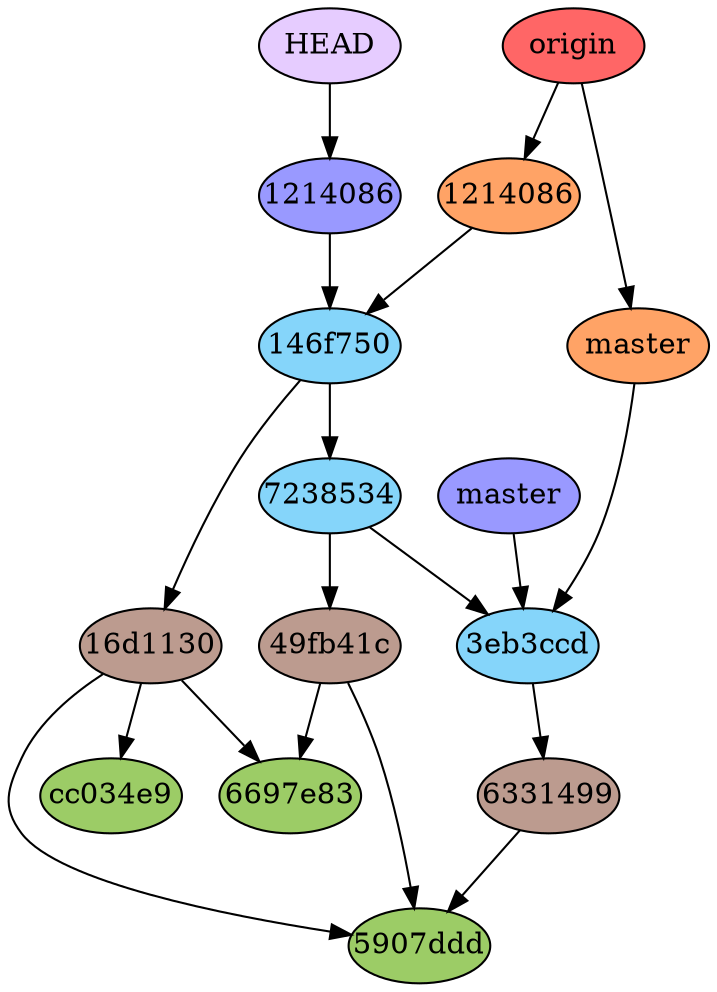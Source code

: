 digraph auto {
	graph [bgcolor=transparent]
	node [fixedsize=true style=filled width=0.95]
	"5907ddd274c5fd69b32b7f0cd5657a7b5cec3b62" [label="5907ddd" fillcolor="#9ccc66"]
	"6697e83905400df7ca57b032c8463c3de11803e0" [label="6697e83" fillcolor="#9ccc66"]
	cc034e9d34b499117e489861b7b370e33b15a25f [label=cc034e9 fillcolor="#9ccc66"]
	"16d113036390404eb2b817bfdcdf90799a38148e" [label="16d1130" fillcolor="#bc9b8f"]
	"16d113036390404eb2b817bfdcdf90799a38148e" -> "5907ddd274c5fd69b32b7f0cd5657a7b5cec3b62"
	"16d113036390404eb2b817bfdcdf90799a38148e" -> "6697e83905400df7ca57b032c8463c3de11803e0"
	"16d113036390404eb2b817bfdcdf90799a38148e" -> cc034e9d34b499117e489861b7b370e33b15a25f
	"49fb41c7000e0bab6bb4235836e79a52228b6af4" [label="49fb41c" fillcolor="#bc9b8f"]
	"49fb41c7000e0bab6bb4235836e79a52228b6af4" -> "5907ddd274c5fd69b32b7f0cd5657a7b5cec3b62"
	"49fb41c7000e0bab6bb4235836e79a52228b6af4" -> "6697e83905400df7ca57b032c8463c3de11803e0"
	"6331499289e20a9defac596468e3aad54ea0ed32" [label=6331499 fillcolor="#bc9b8f"]
	"6331499289e20a9defac596468e3aad54ea0ed32" -> "5907ddd274c5fd69b32b7f0cd5657a7b5cec3b62"
	"146f750d68928aabe147638d31ce0966695f2313" [label="146f750" fillcolor="#85d5fa"]
	"146f750d68928aabe147638d31ce0966695f2313" -> "16d113036390404eb2b817bfdcdf90799a38148e"
	"146f750d68928aabe147638d31ce0966695f2313" -> "7238534fdcb72278f495c2af5d78de0083af51a4"
	"3eb3ccdf09759e63532a10105584e8b9d686213e" [label="3eb3ccd" fillcolor="#85d5fa"]
	"3eb3ccdf09759e63532a10105584e8b9d686213e" -> "6331499289e20a9defac596468e3aad54ea0ed32"
	"7238534fdcb72278f495c2af5d78de0083af51a4" [label=7238534 fillcolor="#85d5fa"]
	"7238534fdcb72278f495c2af5d78de0083af51a4" -> "49fb41c7000e0bab6bb4235836e79a52228b6af4"
	"7238534fdcb72278f495c2af5d78de0083af51a4" -> "3eb3ccdf09759e63532a10105584e8b9d686213e"
	12140860 [label=1214086 fillcolor="#9999ff"]
	12140860 -> "146f750d68928aabe147638d31ce0966695f2313"
	master [label=master fillcolor="#9999ff"]
	master -> "3eb3ccdf09759e63532a10105584e8b9d686213e"
	HEAD [label=HEAD fillcolor="#e6ccff"]
	HEAD -> 12140860
	"origin/12140860" [label=1214086 fillcolor="#ffa366"]
	"origin/12140860" -> "146f750d68928aabe147638d31ce0966695f2313"
	"origin/master" [label=master fillcolor="#ffa366"]
	"origin/master" -> "3eb3ccdf09759e63532a10105584e8b9d686213e"
	origin [label=origin fillcolor="#ff6666"]
	origin -> "origin/12140860"
	origin -> "origin/master"
}

